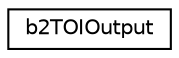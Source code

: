 digraph "Graphical Class Hierarchy"
{
 // LATEX_PDF_SIZE
  edge [fontname="Helvetica",fontsize="10",labelfontname="Helvetica",labelfontsize="10"];
  node [fontname="Helvetica",fontsize="10",shape=record];
  rankdir="LR";
  Node0 [label="b2TOIOutput",height=0.2,width=0.4,color="black", fillcolor="white", style="filled",URL="$structb2TOIOutput.html",tooltip="Output parameters for b2TimeOfImpact."];
}
